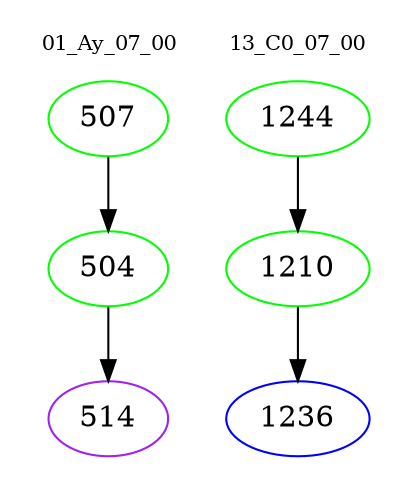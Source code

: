 digraph{
subgraph cluster_0 {
color = white
label = "01_Ay_07_00";
fontsize=10;
T0_507 [label="507", color="green"]
T0_507 -> T0_504 [color="black"]
T0_504 [label="504", color="green"]
T0_504 -> T0_514 [color="black"]
T0_514 [label="514", color="purple"]
}
subgraph cluster_1 {
color = white
label = "13_C0_07_00";
fontsize=10;
T1_1244 [label="1244", color="green"]
T1_1244 -> T1_1210 [color="black"]
T1_1210 [label="1210", color="green"]
T1_1210 -> T1_1236 [color="black"]
T1_1236 [label="1236", color="blue"]
}
}
